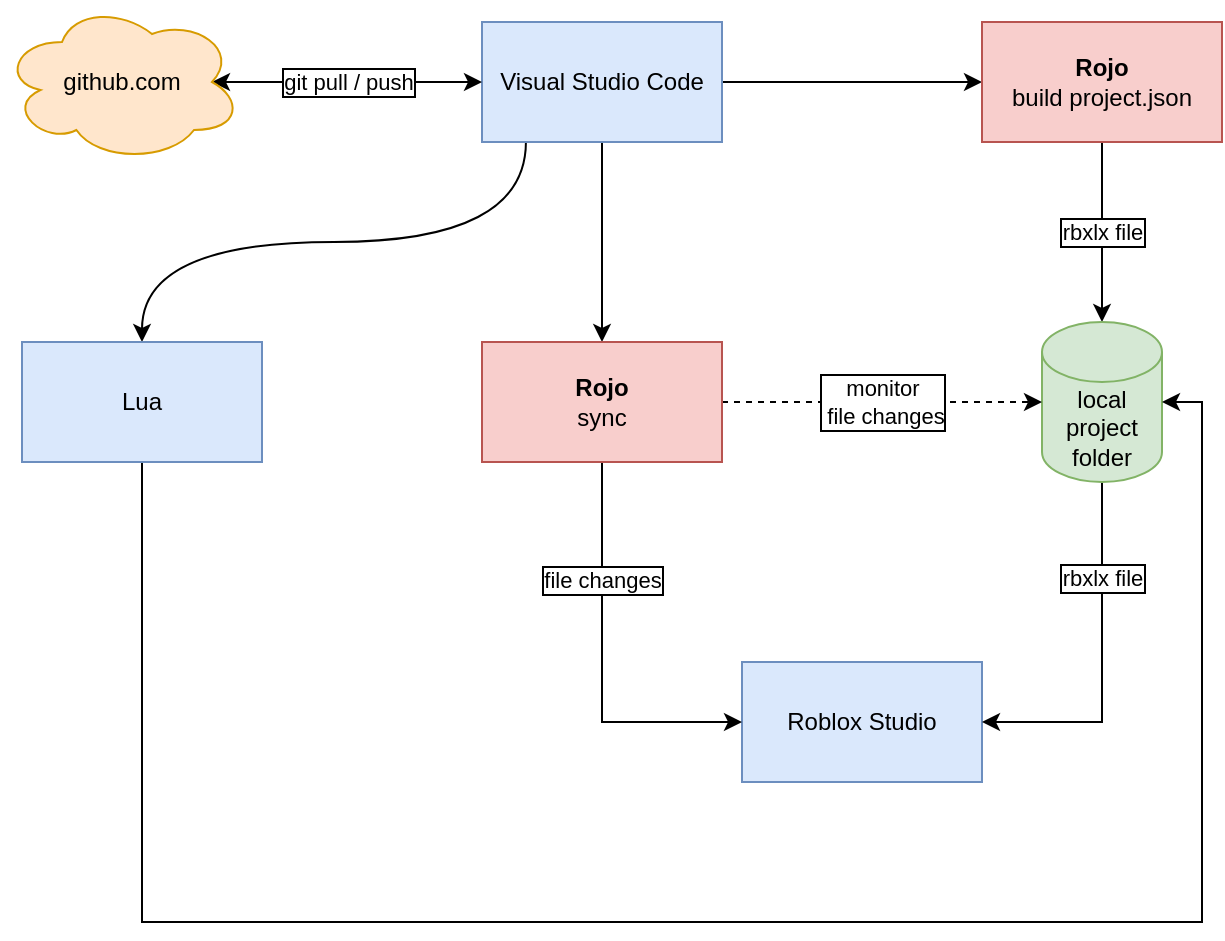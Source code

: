 <mxfile version="14.1.9" type="github">
  <diagram id="Jk72_HG5pjLHHDRiFCYW" name="Page-1">
    <mxGraphModel dx="1002" dy="714" grid="1" gridSize="10" guides="1" tooltips="1" connect="1" arrows="1" fold="1" page="1" pageScale="1" pageWidth="850" pageHeight="1100" math="0" shadow="0">
      <root>
        <mxCell id="0" />
        <mxCell id="1" parent="0" />
        <mxCell id="T4-7ruvVYxP1_Qu3IUcN-4" value="" style="edgeStyle=orthogonalEdgeStyle;rounded=0;orthogonalLoop=1;jettySize=auto;html=1;" parent="1" source="T4-7ruvVYxP1_Qu3IUcN-1" target="T4-7ruvVYxP1_Qu3IUcN-3" edge="1">
          <mxGeometry relative="1" as="geometry" />
        </mxCell>
        <mxCell id="T4-7ruvVYxP1_Qu3IUcN-11" value="" style="edgeStyle=orthogonalEdgeStyle;rounded=0;orthogonalLoop=1;jettySize=auto;html=1;startArrow=none;startFill=0;" parent="1" source="T4-7ruvVYxP1_Qu3IUcN-1" target="T4-7ruvVYxP1_Qu3IUcN-10" edge="1">
          <mxGeometry relative="1" as="geometry" />
        </mxCell>
        <mxCell id="NwxePvADw25R5ZQRZbuX-2" value="" style="edgeStyle=orthogonalEdgeStyle;orthogonalLoop=1;jettySize=auto;html=1;exitX=0.183;exitY=1;exitDx=0;exitDy=0;curved=1;exitPerimeter=0;" parent="1" source="T4-7ruvVYxP1_Qu3IUcN-1" target="NwxePvADw25R5ZQRZbuX-1" edge="1">
          <mxGeometry relative="1" as="geometry" />
        </mxCell>
        <mxCell id="T4-7ruvVYxP1_Qu3IUcN-1" value="Visual Studio Code" style="rounded=0;whiteSpace=wrap;html=1;fillColor=#dae8fc;strokeColor=#6c8ebf;" parent="1" vertex="1">
          <mxGeometry x="320" y="80" width="120" height="60" as="geometry" />
        </mxCell>
        <mxCell id="T4-7ruvVYxP1_Qu3IUcN-8" value="git pull / push" style="edgeStyle=orthogonalEdgeStyle;rounded=0;orthogonalLoop=1;jettySize=auto;html=1;exitX=0.875;exitY=0.5;exitDx=0;exitDy=0;exitPerimeter=0;startArrow=classic;startFill=1;labelBorderColor=#000000;" parent="1" source="T4-7ruvVYxP1_Qu3IUcN-2" target="T4-7ruvVYxP1_Qu3IUcN-1" edge="1">
          <mxGeometry relative="1" as="geometry" />
        </mxCell>
        <mxCell id="T4-7ruvVYxP1_Qu3IUcN-2" value="github.com" style="ellipse;shape=cloud;whiteSpace=wrap;html=1;fillColor=#ffe6cc;strokeColor=#d79b00;" parent="1" vertex="1">
          <mxGeometry x="80" y="70" width="120" height="80" as="geometry" />
        </mxCell>
        <mxCell id="T4-7ruvVYxP1_Qu3IUcN-6" value="rbxlx file" style="edgeStyle=orthogonalEdgeStyle;rounded=0;orthogonalLoop=1;jettySize=auto;html=1;labelBorderColor=#000000;entryX=0.5;entryY=0;entryDx=0;entryDy=0;entryPerimeter=0;" parent="1" source="T4-7ruvVYxP1_Qu3IUcN-3" target="T4-7ruvVYxP1_Qu3IUcN-7" edge="1">
          <mxGeometry relative="1" as="geometry" />
        </mxCell>
        <mxCell id="T4-7ruvVYxP1_Qu3IUcN-3" value="&lt;b&gt;Rojo&lt;/b&gt;&lt;br&gt;build project.json" style="rounded=0;whiteSpace=wrap;html=1;fillColor=#f8cecc;strokeColor=#b85450;" parent="1" vertex="1">
          <mxGeometry x="570" y="80" width="120" height="60" as="geometry" />
        </mxCell>
        <mxCell id="T4-7ruvVYxP1_Qu3IUcN-5" value="Roblox Studio" style="rounded=0;whiteSpace=wrap;html=1;fillColor=#dae8fc;strokeColor=#6c8ebf;" parent="1" vertex="1">
          <mxGeometry x="450" y="400" width="120" height="60" as="geometry" />
        </mxCell>
        <mxCell id="T4-7ruvVYxP1_Qu3IUcN-12" value="rbxlx file" style="edgeStyle=orthogonalEdgeStyle;rounded=0;orthogonalLoop=1;jettySize=auto;html=1;startArrow=none;startFill=0;labelBorderColor=#000000;exitX=0.5;exitY=1;exitDx=0;exitDy=0;exitPerimeter=0;entryX=1;entryY=0.5;entryDx=0;entryDy=0;" parent="1" source="T4-7ruvVYxP1_Qu3IUcN-7" target="T4-7ruvVYxP1_Qu3IUcN-5" edge="1">
          <mxGeometry x="-0.467" relative="1" as="geometry">
            <mxPoint as="offset" />
          </mxGeometry>
        </mxCell>
        <mxCell id="T4-7ruvVYxP1_Qu3IUcN-7" value="local&lt;br&gt;project&lt;br&gt;folder" style="shape=cylinder3;whiteSpace=wrap;html=1;boundedLbl=1;backgroundOutline=1;size=15;fillColor=#d5e8d4;strokeColor=#82b366;" parent="1" vertex="1">
          <mxGeometry x="600" y="230" width="60" height="80" as="geometry" />
        </mxCell>
        <mxCell id="T4-7ruvVYxP1_Qu3IUcN-14" value="file changes" style="edgeStyle=orthogonalEdgeStyle;rounded=0;orthogonalLoop=1;jettySize=auto;html=1;startArrow=none;startFill=0;entryX=0;entryY=0.5;entryDx=0;entryDy=0;exitX=0.5;exitY=1;exitDx=0;exitDy=0;labelBorderColor=#000000;" parent="1" source="T4-7ruvVYxP1_Qu3IUcN-10" target="T4-7ruvVYxP1_Qu3IUcN-5" edge="1">
          <mxGeometry x="-0.412" relative="1" as="geometry">
            <mxPoint x="520" y="270" as="targetPoint" />
            <mxPoint as="offset" />
          </mxGeometry>
        </mxCell>
        <mxCell id="T4-7ruvVYxP1_Qu3IUcN-15" value="monitor&lt;br&gt;&amp;nbsp;file changes" style="edgeStyle=orthogonalEdgeStyle;rounded=0;orthogonalLoop=1;jettySize=auto;html=1;startArrow=none;startFill=0;labelBorderColor=#000000;dashed=1;" parent="1" source="T4-7ruvVYxP1_Qu3IUcN-10" target="T4-7ruvVYxP1_Qu3IUcN-7" edge="1">
          <mxGeometry relative="1" as="geometry" />
        </mxCell>
        <mxCell id="T4-7ruvVYxP1_Qu3IUcN-10" value="&lt;b&gt;Rojo&lt;/b&gt;&lt;br&gt;sync" style="rounded=0;whiteSpace=wrap;html=1;fillColor=#f8cecc;strokeColor=#b85450;" parent="1" vertex="1">
          <mxGeometry x="320" y="240" width="120" height="60" as="geometry" />
        </mxCell>
        <mxCell id="PCtJZz9f-YVj9QSsITRu-1" style="edgeStyle=orthogonalEdgeStyle;rounded=0;orthogonalLoop=1;jettySize=auto;html=1;exitX=0.5;exitY=1;exitDx=0;exitDy=0;entryX=1;entryY=0.5;entryDx=0;entryDy=0;entryPerimeter=0;" edge="1" parent="1" source="NwxePvADw25R5ZQRZbuX-1" target="T4-7ruvVYxP1_Qu3IUcN-7">
          <mxGeometry relative="1" as="geometry">
            <Array as="points">
              <mxPoint x="150" y="530" />
              <mxPoint x="680" y="530" />
              <mxPoint x="680" y="270" />
            </Array>
          </mxGeometry>
        </mxCell>
        <mxCell id="NwxePvADw25R5ZQRZbuX-1" value="Lua" style="rounded=0;whiteSpace=wrap;html=1;fillColor=#dae8fc;strokeColor=#6c8ebf;" parent="1" vertex="1">
          <mxGeometry x="90" y="240" width="120" height="60" as="geometry" />
        </mxCell>
      </root>
    </mxGraphModel>
  </diagram>
</mxfile>
